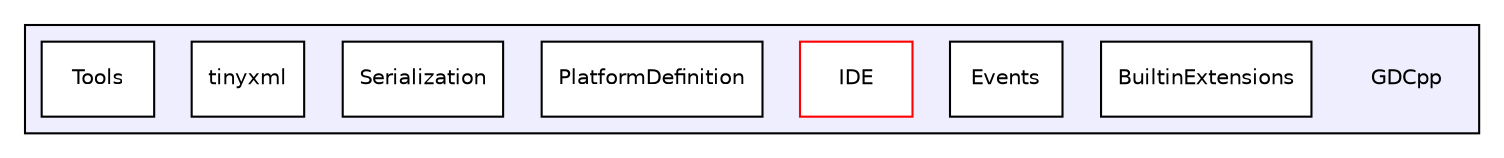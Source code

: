 digraph "GDCpp" {
  compound=true
  node [ fontsize="10", fontname="Helvetica"];
  edge [ labelfontsize="10", labelfontname="Helvetica"];
  subgraph clusterdir_d2357026098860ba2e16e48ff3d9516a {
    graph [ bgcolor="#eeeeff", pencolor="black", label="" URL="dir_d2357026098860ba2e16e48ff3d9516a.html"];
    dir_d2357026098860ba2e16e48ff3d9516a [shape=plaintext label="GDCpp"];
    dir_ffd9572640b0276196628fca0b0e429e [shape=box label="BuiltinExtensions" color="black" fillcolor="white" style="filled" URL="dir_ffd9572640b0276196628fca0b0e429e.html"];
    dir_ec7a34ec7e9f2cc7a23d100f3443b3f5 [shape=box label="Events" color="black" fillcolor="white" style="filled" URL="dir_ec7a34ec7e9f2cc7a23d100f3443b3f5.html"];
    dir_3a2be82186ec7cb4ff5d24d32705824f [shape=box label="IDE" color="red" fillcolor="white" style="filled" URL="dir_3a2be82186ec7cb4ff5d24d32705824f.html"];
    dir_7da0f0891a5b4c01eaa7adee6ec9ff2a [shape=box label="PlatformDefinition" color="black" fillcolor="white" style="filled" URL="dir_7da0f0891a5b4c01eaa7adee6ec9ff2a.html"];
    dir_a77affc7b238a75b8a7c9bed86ddb451 [shape=box label="Serialization" color="black" fillcolor="white" style="filled" URL="dir_a77affc7b238a75b8a7c9bed86ddb451.html"];
    dir_8a462f2a2c295e75d295d83a0388d803 [shape=box label="tinyxml" color="black" fillcolor="white" style="filled" URL="dir_8a462f2a2c295e75d295d83a0388d803.html"];
    dir_04db4b40f91f563c5027677ba19883d0 [shape=box label="Tools" color="black" fillcolor="white" style="filled" URL="dir_04db4b40f91f563c5027677ba19883d0.html"];
  }
}
